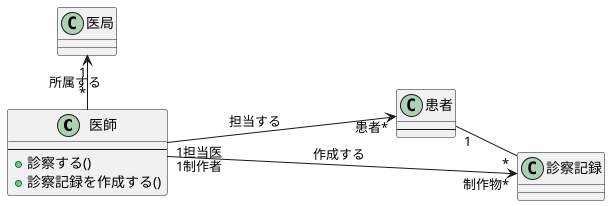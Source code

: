 @startuml 演習3-2 
left to right direction
class 医師 {
---
+ 診察する()
+ 診察記録を作成する()
}
class 患者{
---
}
class 医局 {
    
}
class 診察記録 {
    
}
医師 "1制作者" ---> "制作物*" 診察記録:作成する
医師 "1担当医" ---> "患者*" 患者:担当する
医局 "1" <-right- "*" 医師:所属する
患者 "1"--"*"診察記録
@enduml
